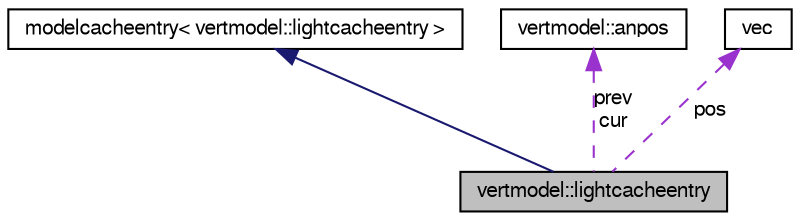 digraph G
{
  edge [fontname="FreeSans",fontsize="10",labelfontname="FreeSans",labelfontsize="10"];
  node [fontname="FreeSans",fontsize="10",shape=record];
  Node1 [label="vertmodel::lightcacheentry",height=0.2,width=0.4,color="black", fillcolor="grey75", style="filled" fontcolor="black"];
  Node2 -> Node1 [dir=back,color="midnightblue",fontsize="10",style="solid",fontname="FreeSans"];
  Node2 [label="modelcacheentry\< vertmodel::lightcacheentry \>",height=0.2,width=0.4,color="black", fillcolor="white", style="filled",URL="$structmodelcacheentry.html"];
  Node3 -> Node1 [dir=back,color="darkorchid3",fontsize="10",style="dashed",label="prev\ncur",fontname="FreeSans"];
  Node3 [label="vertmodel::anpos",height=0.2,width=0.4,color="black", fillcolor="white", style="filled",URL="$structvertmodel_1_1anpos.html"];
  Node4 -> Node1 [dir=back,color="darkorchid3",fontsize="10",style="dashed",label="pos",fontname="FreeSans"];
  Node4 [label="vec",height=0.2,width=0.4,color="black", fillcolor="white", style="filled",URL="$structvec.html"];
}
